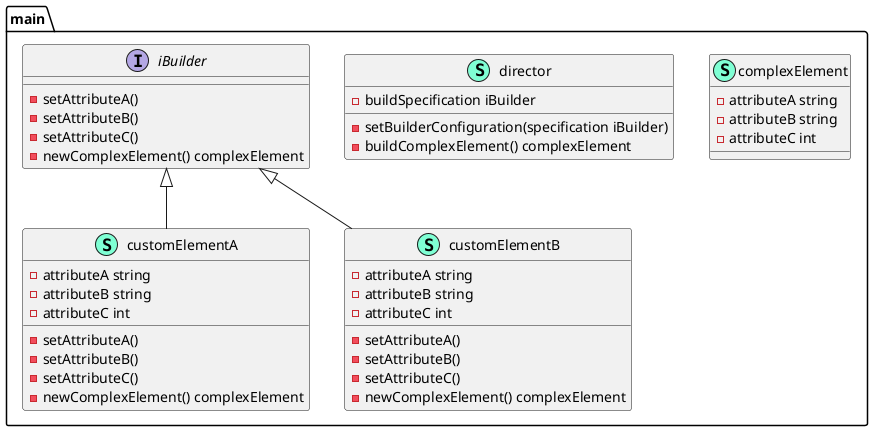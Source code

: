 @startuml
namespace main {
    class complexElement << (S,Aquamarine) >> {
        - attributeA string
        - attributeB string
        - attributeC int

    }
    class customElementA << (S,Aquamarine) >> {
        - attributeA string
        - attributeB string
        - attributeC int

        - setAttributeA() 
        - setAttributeB() 
        - setAttributeC() 
        - newComplexElement() complexElement

    }
    class customElementB << (S,Aquamarine) >> {
        - attributeA string
        - attributeB string
        - attributeC int

        - setAttributeA() 
        - setAttributeB() 
        - setAttributeC() 
        - newComplexElement() complexElement

    }
    class director << (S,Aquamarine) >> {
        - buildSpecification iBuilder

        - setBuilderConfiguration(specification iBuilder) 
        - buildComplexElement() complexElement

    }
    interface iBuilder  {
        - setAttributeA() 
        - setAttributeB() 
        - setAttributeC() 
        - newComplexElement() complexElement

    }
}

"main.iBuilder" <|-- "main.customElementA"
"main.iBuilder" <|-- "main.customElementB"

@enduml
